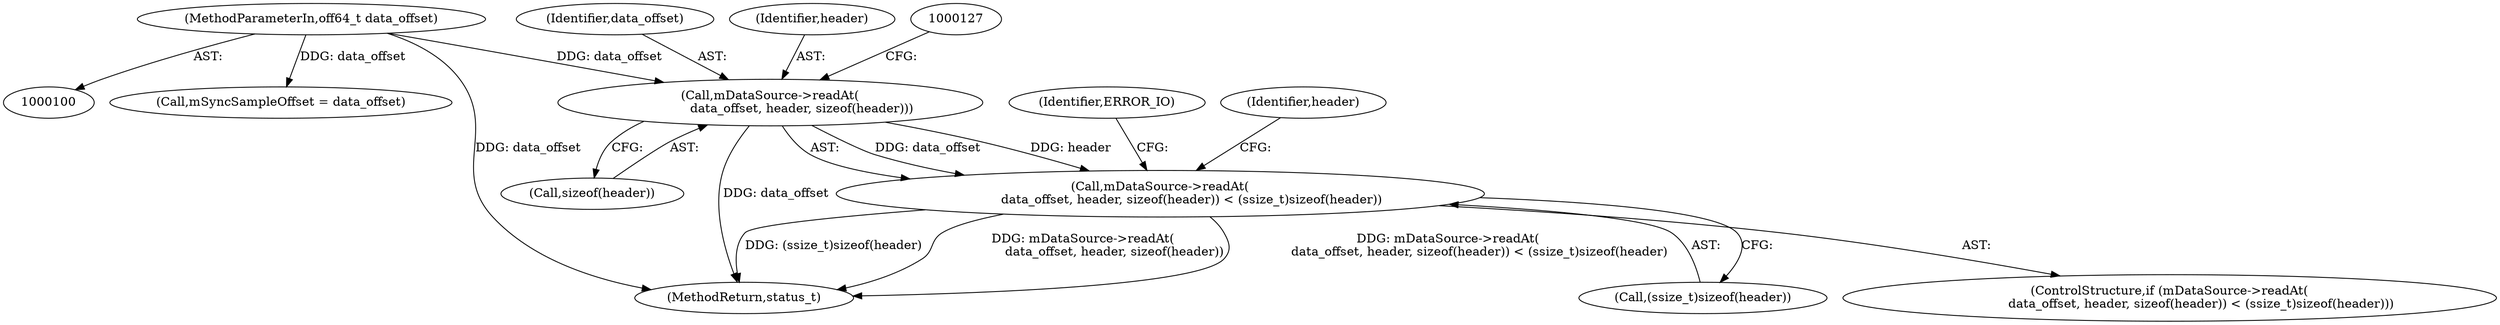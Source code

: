 digraph "0_Android_cf1581c66c2ad8c5b1aaca2e43e350cf5974f46d_0@API" {
"1000121" [label="(Call,mDataSource->readAt(\n                data_offset, header, sizeof(header)))"];
"1000101" [label="(MethodParameterIn,off64_t data_offset)"];
"1000120" [label="(Call,mDataSource->readAt(\n                data_offset, header, sizeof(header)) < (ssize_t)sizeof(header))"];
"1000124" [label="(Call,sizeof(header))"];
"1000132" [label="(Identifier,ERROR_IO)"];
"1000115" [label="(Call,mSyncSampleOffset = data_offset)"];
"1000122" [label="(Identifier,data_offset)"];
"1000136" [label="(Identifier,header)"];
"1000119" [label="(ControlStructure,if (mDataSource->readAt(\n                data_offset, header, sizeof(header)) < (ssize_t)sizeof(header)))"];
"1000121" [label="(Call,mDataSource->readAt(\n                data_offset, header, sizeof(header)))"];
"1000120" [label="(Call,mDataSource->readAt(\n                data_offset, header, sizeof(header)) < (ssize_t)sizeof(header))"];
"1000101" [label="(MethodParameterIn,off64_t data_offset)"];
"1000126" [label="(Call,(ssize_t)sizeof(header))"];
"1000217" [label="(MethodReturn,status_t)"];
"1000123" [label="(Identifier,header)"];
"1000121" -> "1000120"  [label="AST: "];
"1000121" -> "1000124"  [label="CFG: "];
"1000122" -> "1000121"  [label="AST: "];
"1000123" -> "1000121"  [label="AST: "];
"1000124" -> "1000121"  [label="AST: "];
"1000127" -> "1000121"  [label="CFG: "];
"1000121" -> "1000217"  [label="DDG: data_offset"];
"1000121" -> "1000120"  [label="DDG: data_offset"];
"1000121" -> "1000120"  [label="DDG: header"];
"1000101" -> "1000121"  [label="DDG: data_offset"];
"1000101" -> "1000100"  [label="AST: "];
"1000101" -> "1000217"  [label="DDG: data_offset"];
"1000101" -> "1000115"  [label="DDG: data_offset"];
"1000120" -> "1000119"  [label="AST: "];
"1000120" -> "1000126"  [label="CFG: "];
"1000126" -> "1000120"  [label="AST: "];
"1000132" -> "1000120"  [label="CFG: "];
"1000136" -> "1000120"  [label="CFG: "];
"1000120" -> "1000217"  [label="DDG: (ssize_t)sizeof(header)"];
"1000120" -> "1000217"  [label="DDG: mDataSource->readAt(\n                data_offset, header, sizeof(header))"];
"1000120" -> "1000217"  [label="DDG: mDataSource->readAt(\n                data_offset, header, sizeof(header)) < (ssize_t)sizeof(header)"];
}
